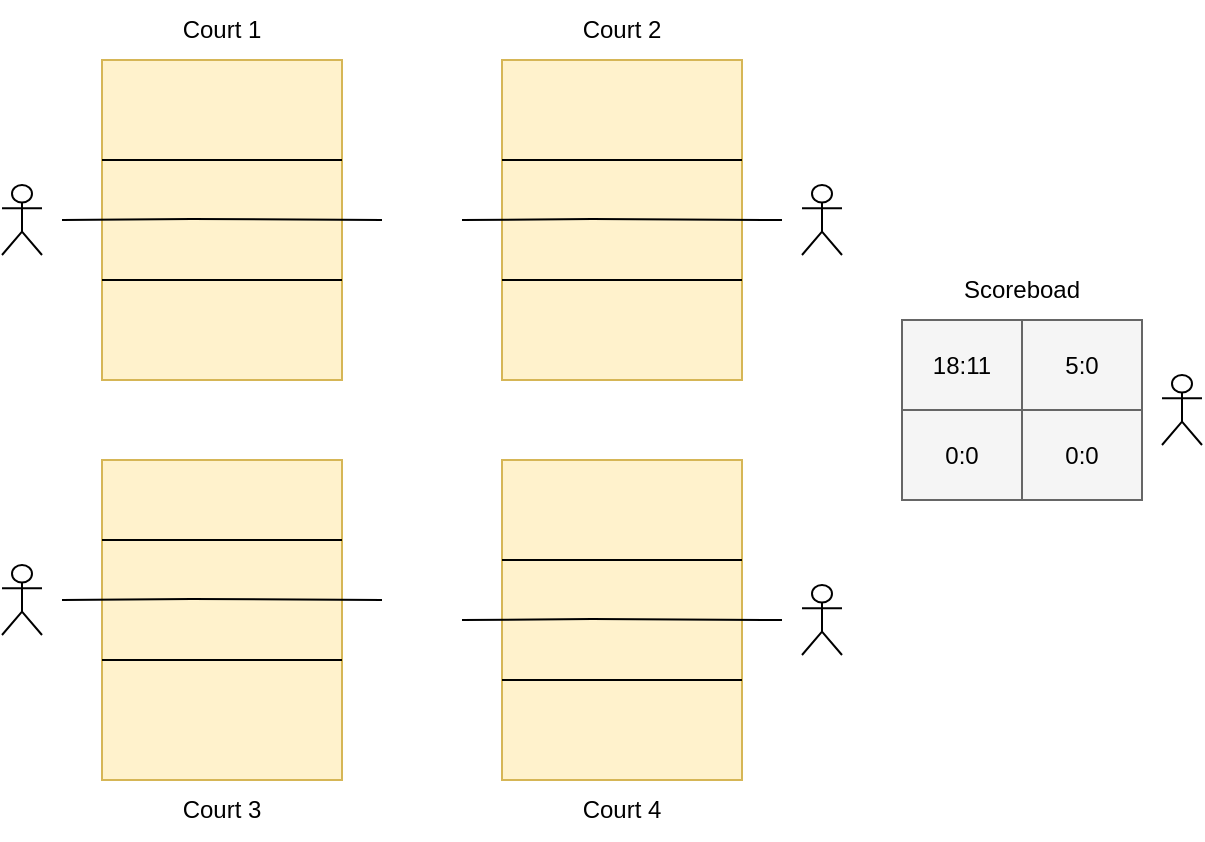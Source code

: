 <mxfile version="24.6.5" type="device">
  <diagram name="Page-1" id="p7XQJasqbA5sBhm3xqfU">
    <mxGraphModel dx="854" dy="579" grid="1" gridSize="10" guides="1" tooltips="1" connect="1" arrows="1" fold="1" page="1" pageScale="1" pageWidth="850" pageHeight="1100" background="none" math="0" shadow="0">
      <root>
        <mxCell id="0" />
        <mxCell id="1" parent="0" />
        <mxCell id="HDpdUE3BCuK8sNokuzXL-4" value="" style="rounded=0;whiteSpace=wrap;html=1;fillColor=#fff2cc;strokeColor=#d6b656;" vertex="1" parent="1">
          <mxGeometry x="120" y="80" width="120" height="160" as="geometry" />
        </mxCell>
        <mxCell id="HDpdUE3BCuK8sNokuzXL-10" value="" style="endArrow=none;html=1;rounded=0;" edge="1" parent="1">
          <mxGeometry width="50" height="50" relative="1" as="geometry">
            <mxPoint x="100" y="160" as="sourcePoint" />
            <mxPoint x="260" y="160" as="targetPoint" />
            <Array as="points">
              <mxPoint x="165" y="159.5" />
            </Array>
          </mxGeometry>
        </mxCell>
        <mxCell id="HDpdUE3BCuK8sNokuzXL-17" value="" style="endArrow=none;html=1;rounded=0;" edge="1" parent="1">
          <mxGeometry width="50" height="50" relative="1" as="geometry">
            <mxPoint x="120" y="130" as="sourcePoint" />
            <mxPoint x="240" y="130" as="targetPoint" />
          </mxGeometry>
        </mxCell>
        <mxCell id="HDpdUE3BCuK8sNokuzXL-19" value="" style="endArrow=none;html=1;rounded=0;" edge="1" parent="1">
          <mxGeometry width="50" height="50" relative="1" as="geometry">
            <mxPoint x="120" y="190" as="sourcePoint" />
            <mxPoint x="240" y="190" as="targetPoint" />
          </mxGeometry>
        </mxCell>
        <mxCell id="HDpdUE3BCuK8sNokuzXL-20" value="" style="shape=umlActor;verticalLabelPosition=bottom;verticalAlign=top;html=1;outlineConnect=0;" vertex="1" parent="1">
          <mxGeometry x="70" y="142.5" width="20" height="35" as="geometry" />
        </mxCell>
        <mxCell id="HDpdUE3BCuK8sNokuzXL-21" value="" style="rounded=0;whiteSpace=wrap;html=1;fillColor=#fff2cc;strokeColor=#d6b656;" vertex="1" parent="1">
          <mxGeometry x="120" y="280" width="120" height="160" as="geometry" />
        </mxCell>
        <mxCell id="HDpdUE3BCuK8sNokuzXL-22" value="" style="endArrow=none;html=1;rounded=0;" edge="1" parent="1">
          <mxGeometry width="50" height="50" relative="1" as="geometry">
            <mxPoint x="100" y="350" as="sourcePoint" />
            <mxPoint x="260" y="350" as="targetPoint" />
            <Array as="points">
              <mxPoint x="165" y="349.5" />
            </Array>
          </mxGeometry>
        </mxCell>
        <mxCell id="HDpdUE3BCuK8sNokuzXL-23" value="" style="endArrow=none;html=1;rounded=0;" edge="1" parent="1">
          <mxGeometry width="50" height="50" relative="1" as="geometry">
            <mxPoint x="120" y="320" as="sourcePoint" />
            <mxPoint x="240" y="320" as="targetPoint" />
          </mxGeometry>
        </mxCell>
        <mxCell id="HDpdUE3BCuK8sNokuzXL-24" value="" style="endArrow=none;html=1;rounded=0;" edge="1" parent="1">
          <mxGeometry width="50" height="50" relative="1" as="geometry">
            <mxPoint x="120" y="380" as="sourcePoint" />
            <mxPoint x="240" y="380" as="targetPoint" />
          </mxGeometry>
        </mxCell>
        <mxCell id="HDpdUE3BCuK8sNokuzXL-25" value="" style="shape=umlActor;verticalLabelPosition=bottom;verticalAlign=top;html=1;outlineConnect=0;" vertex="1" parent="1">
          <mxGeometry x="70" y="332.5" width="20" height="35" as="geometry" />
        </mxCell>
        <mxCell id="HDpdUE3BCuK8sNokuzXL-26" value="" style="rounded=0;whiteSpace=wrap;html=1;fillColor=#fff2cc;strokeColor=#d6b656;" vertex="1" parent="1">
          <mxGeometry x="320" y="80" width="120" height="160" as="geometry" />
        </mxCell>
        <mxCell id="HDpdUE3BCuK8sNokuzXL-27" value="" style="endArrow=none;html=1;rounded=0;" edge="1" parent="1">
          <mxGeometry width="50" height="50" relative="1" as="geometry">
            <mxPoint x="300" y="160" as="sourcePoint" />
            <mxPoint x="460" y="160" as="targetPoint" />
            <Array as="points">
              <mxPoint x="365" y="159.5" />
            </Array>
          </mxGeometry>
        </mxCell>
        <mxCell id="HDpdUE3BCuK8sNokuzXL-28" value="" style="endArrow=none;html=1;rounded=0;" edge="1" parent="1">
          <mxGeometry width="50" height="50" relative="1" as="geometry">
            <mxPoint x="320" y="130" as="sourcePoint" />
            <mxPoint x="440" y="130" as="targetPoint" />
          </mxGeometry>
        </mxCell>
        <mxCell id="HDpdUE3BCuK8sNokuzXL-29" value="" style="endArrow=none;html=1;rounded=0;" edge="1" parent="1">
          <mxGeometry width="50" height="50" relative="1" as="geometry">
            <mxPoint x="320" y="190" as="sourcePoint" />
            <mxPoint x="440" y="190" as="targetPoint" />
          </mxGeometry>
        </mxCell>
        <mxCell id="HDpdUE3BCuK8sNokuzXL-30" value="" style="shape=umlActor;verticalLabelPosition=bottom;verticalAlign=top;html=1;outlineConnect=0;" vertex="1" parent="1">
          <mxGeometry x="470" y="142.5" width="20" height="35" as="geometry" />
        </mxCell>
        <mxCell id="HDpdUE3BCuK8sNokuzXL-31" value="" style="rounded=0;whiteSpace=wrap;html=1;fillColor=#fff2cc;strokeColor=#d6b656;" vertex="1" parent="1">
          <mxGeometry x="320" y="280" width="120" height="160" as="geometry" />
        </mxCell>
        <mxCell id="HDpdUE3BCuK8sNokuzXL-32" value="" style="endArrow=none;html=1;rounded=0;" edge="1" parent="1">
          <mxGeometry width="50" height="50" relative="1" as="geometry">
            <mxPoint x="300" y="360" as="sourcePoint" />
            <mxPoint x="460" y="360" as="targetPoint" />
            <Array as="points">
              <mxPoint x="365" y="359.5" />
            </Array>
          </mxGeometry>
        </mxCell>
        <mxCell id="HDpdUE3BCuK8sNokuzXL-33" value="" style="endArrow=none;html=1;rounded=0;" edge="1" parent="1">
          <mxGeometry width="50" height="50" relative="1" as="geometry">
            <mxPoint x="320" y="330" as="sourcePoint" />
            <mxPoint x="440" y="330" as="targetPoint" />
            <Array as="points">
              <mxPoint x="370" y="330" />
            </Array>
          </mxGeometry>
        </mxCell>
        <mxCell id="HDpdUE3BCuK8sNokuzXL-34" value="" style="endArrow=none;html=1;rounded=0;" edge="1" parent="1">
          <mxGeometry width="50" height="50" relative="1" as="geometry">
            <mxPoint x="320" y="390" as="sourcePoint" />
            <mxPoint x="440" y="390" as="targetPoint" />
          </mxGeometry>
        </mxCell>
        <mxCell id="HDpdUE3BCuK8sNokuzXL-35" value="" style="shape=umlActor;verticalLabelPosition=bottom;verticalAlign=top;html=1;outlineConnect=0;" vertex="1" parent="1">
          <mxGeometry x="470" y="342.5" width="20" height="35" as="geometry" />
        </mxCell>
        <mxCell id="HDpdUE3BCuK8sNokuzXL-36" value="Court 1" style="text;html=1;align=center;verticalAlign=middle;whiteSpace=wrap;rounded=0;" vertex="1" parent="1">
          <mxGeometry x="150" y="50" width="60" height="30" as="geometry" />
        </mxCell>
        <mxCell id="HDpdUE3BCuK8sNokuzXL-37" value="Court 2" style="text;html=1;align=center;verticalAlign=middle;whiteSpace=wrap;rounded=0;" vertex="1" parent="1">
          <mxGeometry x="350" y="50" width="60" height="30" as="geometry" />
        </mxCell>
        <mxCell id="HDpdUE3BCuK8sNokuzXL-38" value="Court 3" style="text;html=1;align=center;verticalAlign=middle;whiteSpace=wrap;rounded=0;" vertex="1" parent="1">
          <mxGeometry x="150" y="440" width="60" height="30" as="geometry" />
        </mxCell>
        <mxCell id="HDpdUE3BCuK8sNokuzXL-39" value="Court 4" style="text;html=1;align=center;verticalAlign=middle;whiteSpace=wrap;rounded=0;" vertex="1" parent="1">
          <mxGeometry x="350" y="440" width="60" height="30" as="geometry" />
        </mxCell>
        <mxCell id="HDpdUE3BCuK8sNokuzXL-144" value="" style="childLayout=tableLayout;recursiveResize=0;shadow=0;fillColor=#f5f5f5;fontColor=#333333;strokeColor=#666666;" vertex="1" parent="1">
          <mxGeometry x="520" y="210" width="120" height="90" as="geometry" />
        </mxCell>
        <mxCell id="HDpdUE3BCuK8sNokuzXL-145" value="" style="shape=tableRow;horizontal=0;startSize=0;swimlaneHead=0;swimlaneBody=0;top=0;left=0;bottom=0;right=0;dropTarget=0;collapsible=0;recursiveResize=0;expand=0;fontStyle=0;fillColor=none;strokeColor=inherit;" vertex="1" parent="HDpdUE3BCuK8sNokuzXL-144">
          <mxGeometry width="120" height="45" as="geometry" />
        </mxCell>
        <mxCell id="HDpdUE3BCuK8sNokuzXL-146" value="18:11" style="connectable=0;recursiveResize=0;strokeColor=inherit;fillColor=none;align=center;whiteSpace=wrap;html=1;" vertex="1" parent="HDpdUE3BCuK8sNokuzXL-145">
          <mxGeometry width="60" height="45" as="geometry">
            <mxRectangle width="60" height="45" as="alternateBounds" />
          </mxGeometry>
        </mxCell>
        <mxCell id="HDpdUE3BCuK8sNokuzXL-147" value="5:0" style="connectable=0;recursiveResize=0;strokeColor=inherit;fillColor=none;align=center;whiteSpace=wrap;html=1;" vertex="1" parent="HDpdUE3BCuK8sNokuzXL-145">
          <mxGeometry x="60" width="60" height="45" as="geometry">
            <mxRectangle width="60" height="45" as="alternateBounds" />
          </mxGeometry>
        </mxCell>
        <mxCell id="HDpdUE3BCuK8sNokuzXL-149" style="shape=tableRow;horizontal=0;startSize=0;swimlaneHead=0;swimlaneBody=0;top=0;left=0;bottom=0;right=0;dropTarget=0;collapsible=0;recursiveResize=0;expand=0;fontStyle=0;fillColor=none;strokeColor=inherit;" vertex="1" parent="HDpdUE3BCuK8sNokuzXL-144">
          <mxGeometry y="45" width="120" height="45" as="geometry" />
        </mxCell>
        <mxCell id="HDpdUE3BCuK8sNokuzXL-150" value="0:0" style="connectable=0;recursiveResize=0;strokeColor=inherit;fillColor=none;align=center;whiteSpace=wrap;html=1;" vertex="1" parent="HDpdUE3BCuK8sNokuzXL-149">
          <mxGeometry width="60" height="45" as="geometry">
            <mxRectangle width="60" height="45" as="alternateBounds" />
          </mxGeometry>
        </mxCell>
        <mxCell id="HDpdUE3BCuK8sNokuzXL-151" value="0:0" style="connectable=0;recursiveResize=0;strokeColor=inherit;fillColor=none;align=center;whiteSpace=wrap;html=1;" vertex="1" parent="HDpdUE3BCuK8sNokuzXL-149">
          <mxGeometry x="60" width="60" height="45" as="geometry">
            <mxRectangle width="60" height="45" as="alternateBounds" />
          </mxGeometry>
        </mxCell>
        <mxCell id="HDpdUE3BCuK8sNokuzXL-160" value="" style="shape=umlActor;verticalLabelPosition=bottom;verticalAlign=top;html=1;outlineConnect=0;" vertex="1" parent="1">
          <mxGeometry x="650" y="237.5" width="20" height="35" as="geometry" />
        </mxCell>
        <mxCell id="HDpdUE3BCuK8sNokuzXL-162" value="Scoreboad" style="text;html=1;align=center;verticalAlign=middle;whiteSpace=wrap;rounded=0;" vertex="1" parent="1">
          <mxGeometry x="550" y="180" width="60" height="30" as="geometry" />
        </mxCell>
      </root>
    </mxGraphModel>
  </diagram>
</mxfile>
